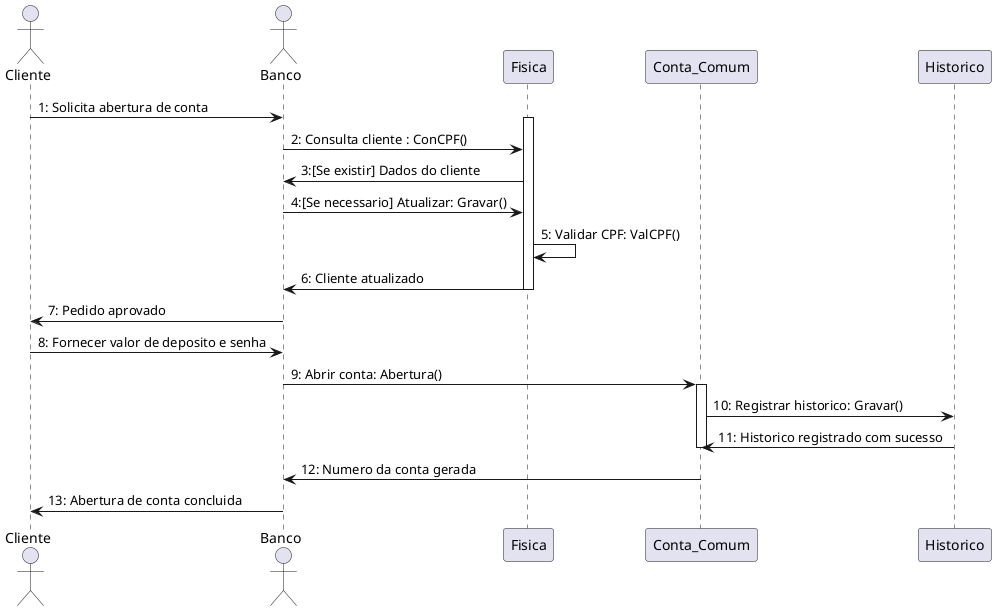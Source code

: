 @startuml
actor Cliente
actor Banco
Cliente -> Banco : 1: Solicita abertura de conta
activate Fisica
Banco -> Fisica : 2: Consulta cliente : ConCPF()
Banco <- Fisica : 3:[Se existir] Dados do cliente
Banco -> Fisica : 4:[Se necessario] Atualizar: Gravar()
Fisica -> Fisica : 5: Validar CPF: ValCPF()
Banco <- Fisica : 6: Cliente atualizado
deactivate Fisica
Banco -> Cliente : 7: Pedido aprovado
Cliente -> Banco : 8: Fornecer valor de deposito e senha
Banco -> Conta_Comum : 9: Abrir conta: Abertura()
activate Conta_Comum
Conta_Comum -> Historico : 10: Registrar historico: Gravar()
Historico -> Conta_Comum : 11: Historico registrado com sucesso
deactivate Conta_Comum
Conta_Comum -> Banco : 12: Numero da conta gerada
Banco -> Cliente : 13: Abertura de conta concluida
@enduml
